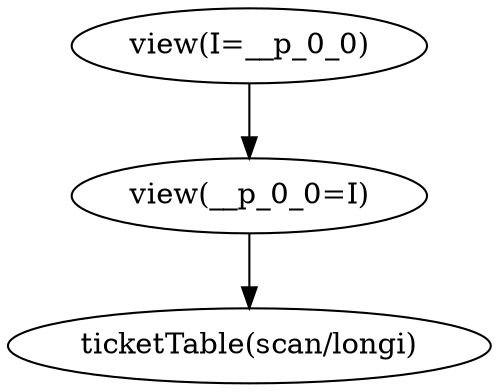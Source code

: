 digraph {
"op_0" ["label"="ticketTable(scan/longi)"]
"op_1" ["label"="view(__p_0_0=I)"]
"op_2" ["label"="view(I=__p_0_0)"]
"op_1" -> "op_0"
"op_2" -> "op_1"
}